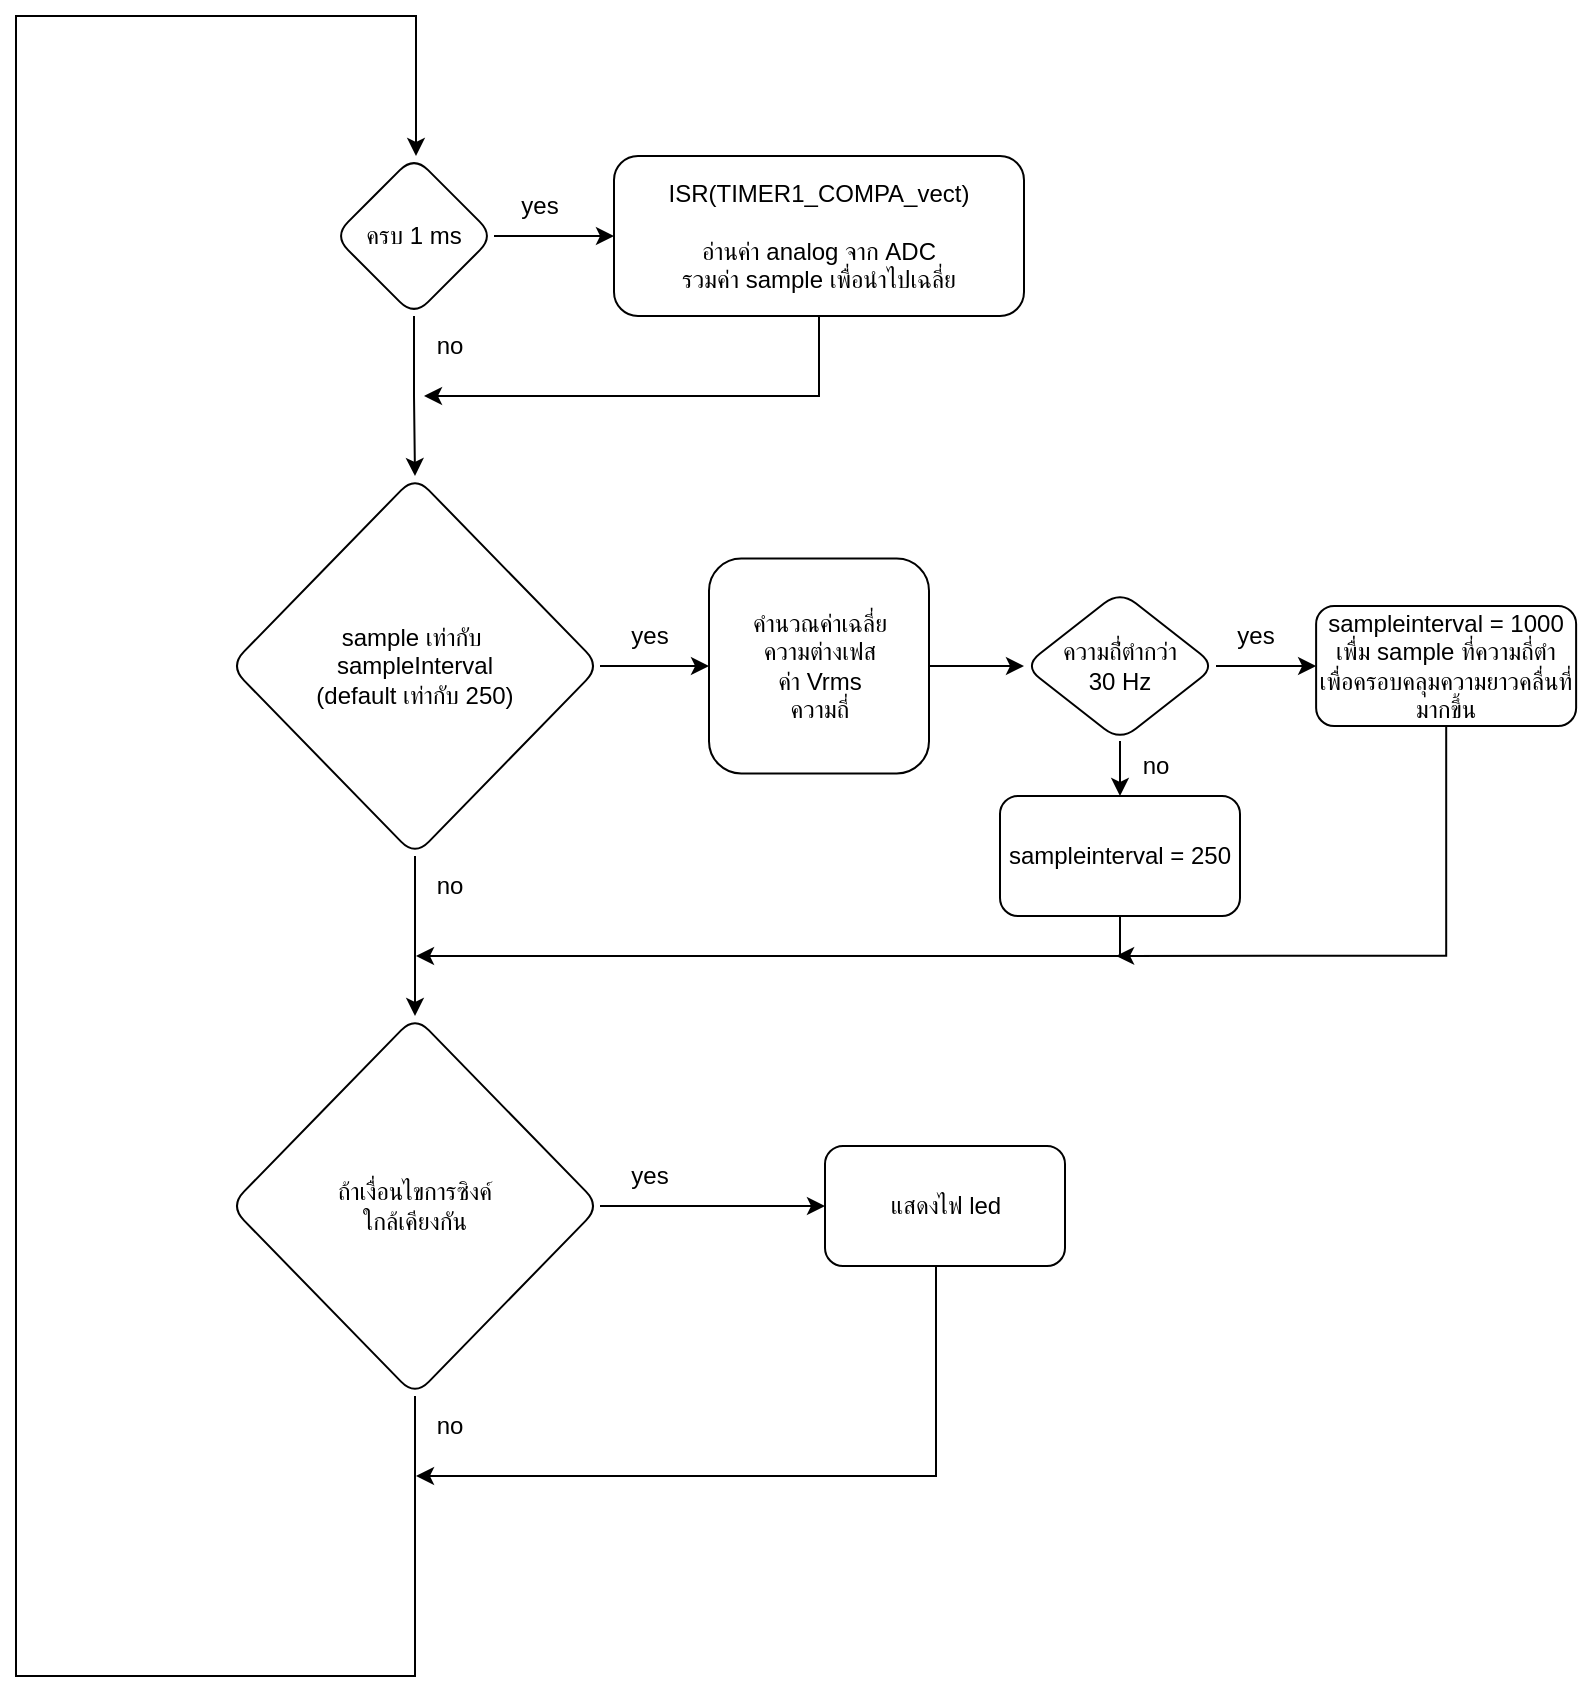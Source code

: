 <mxfile version="20.2.3" type="device"><diagram id="fLP9qZbwk9E3DD3hfQA8" name="ภาพรวม"><mxGraphModel dx="1422" dy="754" grid="1" gridSize="10" guides="1" tooltips="1" connect="1" arrows="1" fold="1" page="1" pageScale="1" pageWidth="827" pageHeight="1169" math="0" shadow="0"><root><mxCell id="0"/><mxCell id="1" parent="0"/><mxCell id="SGKvgQYDiew3ajc3uqVL-5" value="" style="edgeStyle=orthogonalEdgeStyle;rounded=0;orthogonalLoop=1;jettySize=auto;html=1;" parent="1" source="SGKvgQYDiew3ajc3uqVL-2" target="SGKvgQYDiew3ajc3uqVL-4" edge="1"><mxGeometry relative="1" as="geometry"/></mxCell><mxCell id="SGKvgQYDiew3ajc3uqVL-10" value="" style="edgeStyle=orthogonalEdgeStyle;rounded=0;orthogonalLoop=1;jettySize=auto;html=1;" parent="1" source="SGKvgQYDiew3ajc3uqVL-2" target="SGKvgQYDiew3ajc3uqVL-9" edge="1"><mxGeometry relative="1" as="geometry"/></mxCell><mxCell id="SGKvgQYDiew3ajc3uqVL-2" value="ครบ 1 ms" style="rhombus;whiteSpace=wrap;html=1;rounded=1;" parent="1" vertex="1"><mxGeometry x="182" y="180" width="80" height="80" as="geometry"/></mxCell><mxCell id="SGKvgQYDiew3ajc3uqVL-11" style="edgeStyle=orthogonalEdgeStyle;rounded=0;orthogonalLoop=1;jettySize=auto;html=1;" parent="1" source="SGKvgQYDiew3ajc3uqVL-4" edge="1"><mxGeometry relative="1" as="geometry"><mxPoint x="227" y="300" as="targetPoint"/><Array as="points"><mxPoint x="425" y="300"/><mxPoint x="227" y="300"/></Array></mxGeometry></mxCell><mxCell id="SGKvgQYDiew3ajc3uqVL-4" value="ISR(TIMER1_COMPA_vect)&lt;br&gt;&lt;br&gt;อ่านค่า analog จาก ADC&lt;br&gt;รวมค่า sample เพื่อนำไปเฉลี่ย" style="whiteSpace=wrap;html=1;rounded=1;" parent="1" vertex="1"><mxGeometry x="322" y="180" width="205" height="80" as="geometry"/></mxCell><mxCell id="SGKvgQYDiew3ajc3uqVL-13" value="" style="edgeStyle=orthogonalEdgeStyle;rounded=0;orthogonalLoop=1;jettySize=auto;html=1;" parent="1" source="SGKvgQYDiew3ajc3uqVL-9" target="SGKvgQYDiew3ajc3uqVL-12" edge="1"><mxGeometry relative="1" as="geometry"/></mxCell><mxCell id="s68bSahQcHvV-3YjlSwu-2" value="" style="edgeStyle=orthogonalEdgeStyle;rounded=0;orthogonalLoop=1;jettySize=auto;html=1;" edge="1" parent="1" source="SGKvgQYDiew3ajc3uqVL-9" target="s68bSahQcHvV-3YjlSwu-1"><mxGeometry relative="1" as="geometry"/></mxCell><mxCell id="SGKvgQYDiew3ajc3uqVL-9" value="sample เท่ากับ&amp;nbsp;&lt;br&gt;sampleInterval&lt;br&gt;(default เท่ากับ 250)" style="rhombus;whiteSpace=wrap;html=1;rounded=1;" parent="1" vertex="1"><mxGeometry x="130" y="340" width="185" height="190" as="geometry"/></mxCell><mxCell id="s68bSahQcHvV-3YjlSwu-9" value="" style="edgeStyle=orthogonalEdgeStyle;rounded=0;orthogonalLoop=1;jettySize=auto;html=1;" edge="1" parent="1" source="SGKvgQYDiew3ajc3uqVL-12" target="s68bSahQcHvV-3YjlSwu-8"><mxGeometry relative="1" as="geometry"/></mxCell><mxCell id="SGKvgQYDiew3ajc3uqVL-12" value="คำนวณค่าเฉลี่ย&lt;br&gt;ความต่างเฟส&lt;br&gt;ค่า Vrms&lt;br&gt;ความถี่" style="whiteSpace=wrap;html=1;rounded=1;align=center;" parent="1" vertex="1"><mxGeometry x="369.5" y="381.25" width="110" height="107.5" as="geometry"/></mxCell><mxCell id="s68bSahQcHvV-3YjlSwu-4" value="" style="edgeStyle=orthogonalEdgeStyle;rounded=0;orthogonalLoop=1;jettySize=auto;html=1;" edge="1" parent="1" source="s68bSahQcHvV-3YjlSwu-1" target="s68bSahQcHvV-3YjlSwu-3"><mxGeometry relative="1" as="geometry"/></mxCell><mxCell id="s68bSahQcHvV-3YjlSwu-5" style="edgeStyle=orthogonalEdgeStyle;rounded=0;orthogonalLoop=1;jettySize=auto;html=1;" edge="1" parent="1" source="s68bSahQcHvV-3YjlSwu-1"><mxGeometry relative="1" as="geometry"><mxPoint x="223" y="180" as="targetPoint"/><Array as="points"><mxPoint x="223" y="940"/><mxPoint x="23.0" y="940"/><mxPoint x="23.0" y="110"/><mxPoint x="223" y="110"/><mxPoint x="223" y="180"/></Array></mxGeometry></mxCell><mxCell id="s68bSahQcHvV-3YjlSwu-1" value="ถ้าเงื่อนไขการซิงค์&lt;br&gt;ใกล้เคียงกัน" style="rhombus;whiteSpace=wrap;html=1;rounded=1;" vertex="1" parent="1"><mxGeometry x="130" y="610" width="185" height="190" as="geometry"/></mxCell><mxCell id="s68bSahQcHvV-3YjlSwu-6" style="edgeStyle=orthogonalEdgeStyle;rounded=0;orthogonalLoop=1;jettySize=auto;html=1;" edge="1" parent="1" source="s68bSahQcHvV-3YjlSwu-3"><mxGeometry relative="1" as="geometry"><mxPoint x="223" y="840" as="targetPoint"/><Array as="points"><mxPoint x="483" y="840"/><mxPoint x="223" y="840"/></Array></mxGeometry></mxCell><mxCell id="s68bSahQcHvV-3YjlSwu-3" value="แสดงไฟ led" style="whiteSpace=wrap;html=1;rounded=1;" vertex="1" parent="1"><mxGeometry x="427.5" y="675" width="120" height="60" as="geometry"/></mxCell><mxCell id="s68bSahQcHvV-3YjlSwu-12" value="" style="edgeStyle=orthogonalEdgeStyle;rounded=0;orthogonalLoop=1;jettySize=auto;html=1;" edge="1" parent="1" source="s68bSahQcHvV-3YjlSwu-8" target="s68bSahQcHvV-3YjlSwu-11"><mxGeometry relative="1" as="geometry"/></mxCell><mxCell id="s68bSahQcHvV-3YjlSwu-14" value="" style="edgeStyle=orthogonalEdgeStyle;rounded=0;orthogonalLoop=1;jettySize=auto;html=1;" edge="1" parent="1" source="s68bSahQcHvV-3YjlSwu-8" target="s68bSahQcHvV-3YjlSwu-13"><mxGeometry relative="1" as="geometry"/></mxCell><mxCell id="s68bSahQcHvV-3YjlSwu-8" value="ความถี่่ตำกว่า&lt;br&gt;30 Hz" style="rhombus;whiteSpace=wrap;html=1;rounded=1;" vertex="1" parent="1"><mxGeometry x="527" y="397.5" width="96" height="75" as="geometry"/></mxCell><mxCell id="s68bSahQcHvV-3YjlSwu-15" style="edgeStyle=orthogonalEdgeStyle;rounded=0;orthogonalLoop=1;jettySize=auto;html=1;" edge="1" parent="1" source="s68bSahQcHvV-3YjlSwu-11"><mxGeometry relative="1" as="geometry"><mxPoint x="573.06" y="579.94" as="targetPoint"/><Array as="points"><mxPoint x="738.06" y="579.94"/></Array></mxGeometry></mxCell><mxCell id="s68bSahQcHvV-3YjlSwu-11" value="sampleinterval = 1000&lt;br&gt;เพื่ม sample ที่ความถี่ตำ เพื่อครอบคลุมความยาวคลื่นที่มากขึ้น" style="whiteSpace=wrap;html=1;rounded=1;" vertex="1" parent="1"><mxGeometry x="673.06" y="405" width="130" height="60" as="geometry"/></mxCell><mxCell id="s68bSahQcHvV-3YjlSwu-16" style="edgeStyle=orthogonalEdgeStyle;rounded=0;orthogonalLoop=1;jettySize=auto;html=1;" edge="1" parent="1" source="s68bSahQcHvV-3YjlSwu-13"><mxGeometry relative="1" as="geometry"><mxPoint x="223" y="580" as="targetPoint"/><Array as="points"><mxPoint x="575.06" y="579.94"/></Array></mxGeometry></mxCell><mxCell id="s68bSahQcHvV-3YjlSwu-13" value="sampleinterval = 250&lt;br&gt;" style="whiteSpace=wrap;html=1;rounded=1;" vertex="1" parent="1"><mxGeometry x="515" y="500" width="120" height="60" as="geometry"/></mxCell><mxCell id="Hjs4YfckzxdZhDJ7MXzo-1" value="yes" style="text;html=1;strokeColor=none;fillColor=none;align=center;verticalAlign=middle;whiteSpace=wrap;rounded=0;" vertex="1" parent="1"><mxGeometry x="255" y="190" width="60" height="30" as="geometry"/></mxCell><mxCell id="Hjs4YfckzxdZhDJ7MXzo-2" value="no" style="text;html=1;strokeColor=none;fillColor=none;align=center;verticalAlign=middle;whiteSpace=wrap;rounded=0;" vertex="1" parent="1"><mxGeometry x="210" y="260" width="60" height="30" as="geometry"/></mxCell><mxCell id="Hjs4YfckzxdZhDJ7MXzo-3" value="yes" style="text;html=1;strokeColor=none;fillColor=none;align=center;verticalAlign=middle;whiteSpace=wrap;rounded=0;" vertex="1" parent="1"><mxGeometry x="309.5" y="405" width="60" height="30" as="geometry"/></mxCell><mxCell id="Hjs4YfckzxdZhDJ7MXzo-4" value="yes" style="text;html=1;strokeColor=none;fillColor=none;align=center;verticalAlign=middle;whiteSpace=wrap;rounded=0;" vertex="1" parent="1"><mxGeometry x="613.06" y="405" width="60" height="30" as="geometry"/></mxCell><mxCell id="Hjs4YfckzxdZhDJ7MXzo-6" value="no" style="text;html=1;strokeColor=none;fillColor=none;align=center;verticalAlign=middle;whiteSpace=wrap;rounded=0;" vertex="1" parent="1"><mxGeometry x="210" y="530" width="60" height="30" as="geometry"/></mxCell><mxCell id="Hjs4YfckzxdZhDJ7MXzo-7" value="no" style="text;html=1;strokeColor=none;fillColor=none;align=center;verticalAlign=middle;whiteSpace=wrap;rounded=0;" vertex="1" parent="1"><mxGeometry x="563" y="470" width="60" height="30" as="geometry"/></mxCell><mxCell id="Hjs4YfckzxdZhDJ7MXzo-8" value="no" style="text;html=1;strokeColor=none;fillColor=none;align=center;verticalAlign=middle;whiteSpace=wrap;rounded=0;" vertex="1" parent="1"><mxGeometry x="210" y="800" width="60" height="30" as="geometry"/></mxCell><mxCell id="Hjs4YfckzxdZhDJ7MXzo-9" value="yes" style="text;html=1;strokeColor=none;fillColor=none;align=center;verticalAlign=middle;whiteSpace=wrap;rounded=0;" vertex="1" parent="1"><mxGeometry x="309.5" y="675" width="60" height="30" as="geometry"/></mxCell></root></mxGraphModel></diagram></mxfile>